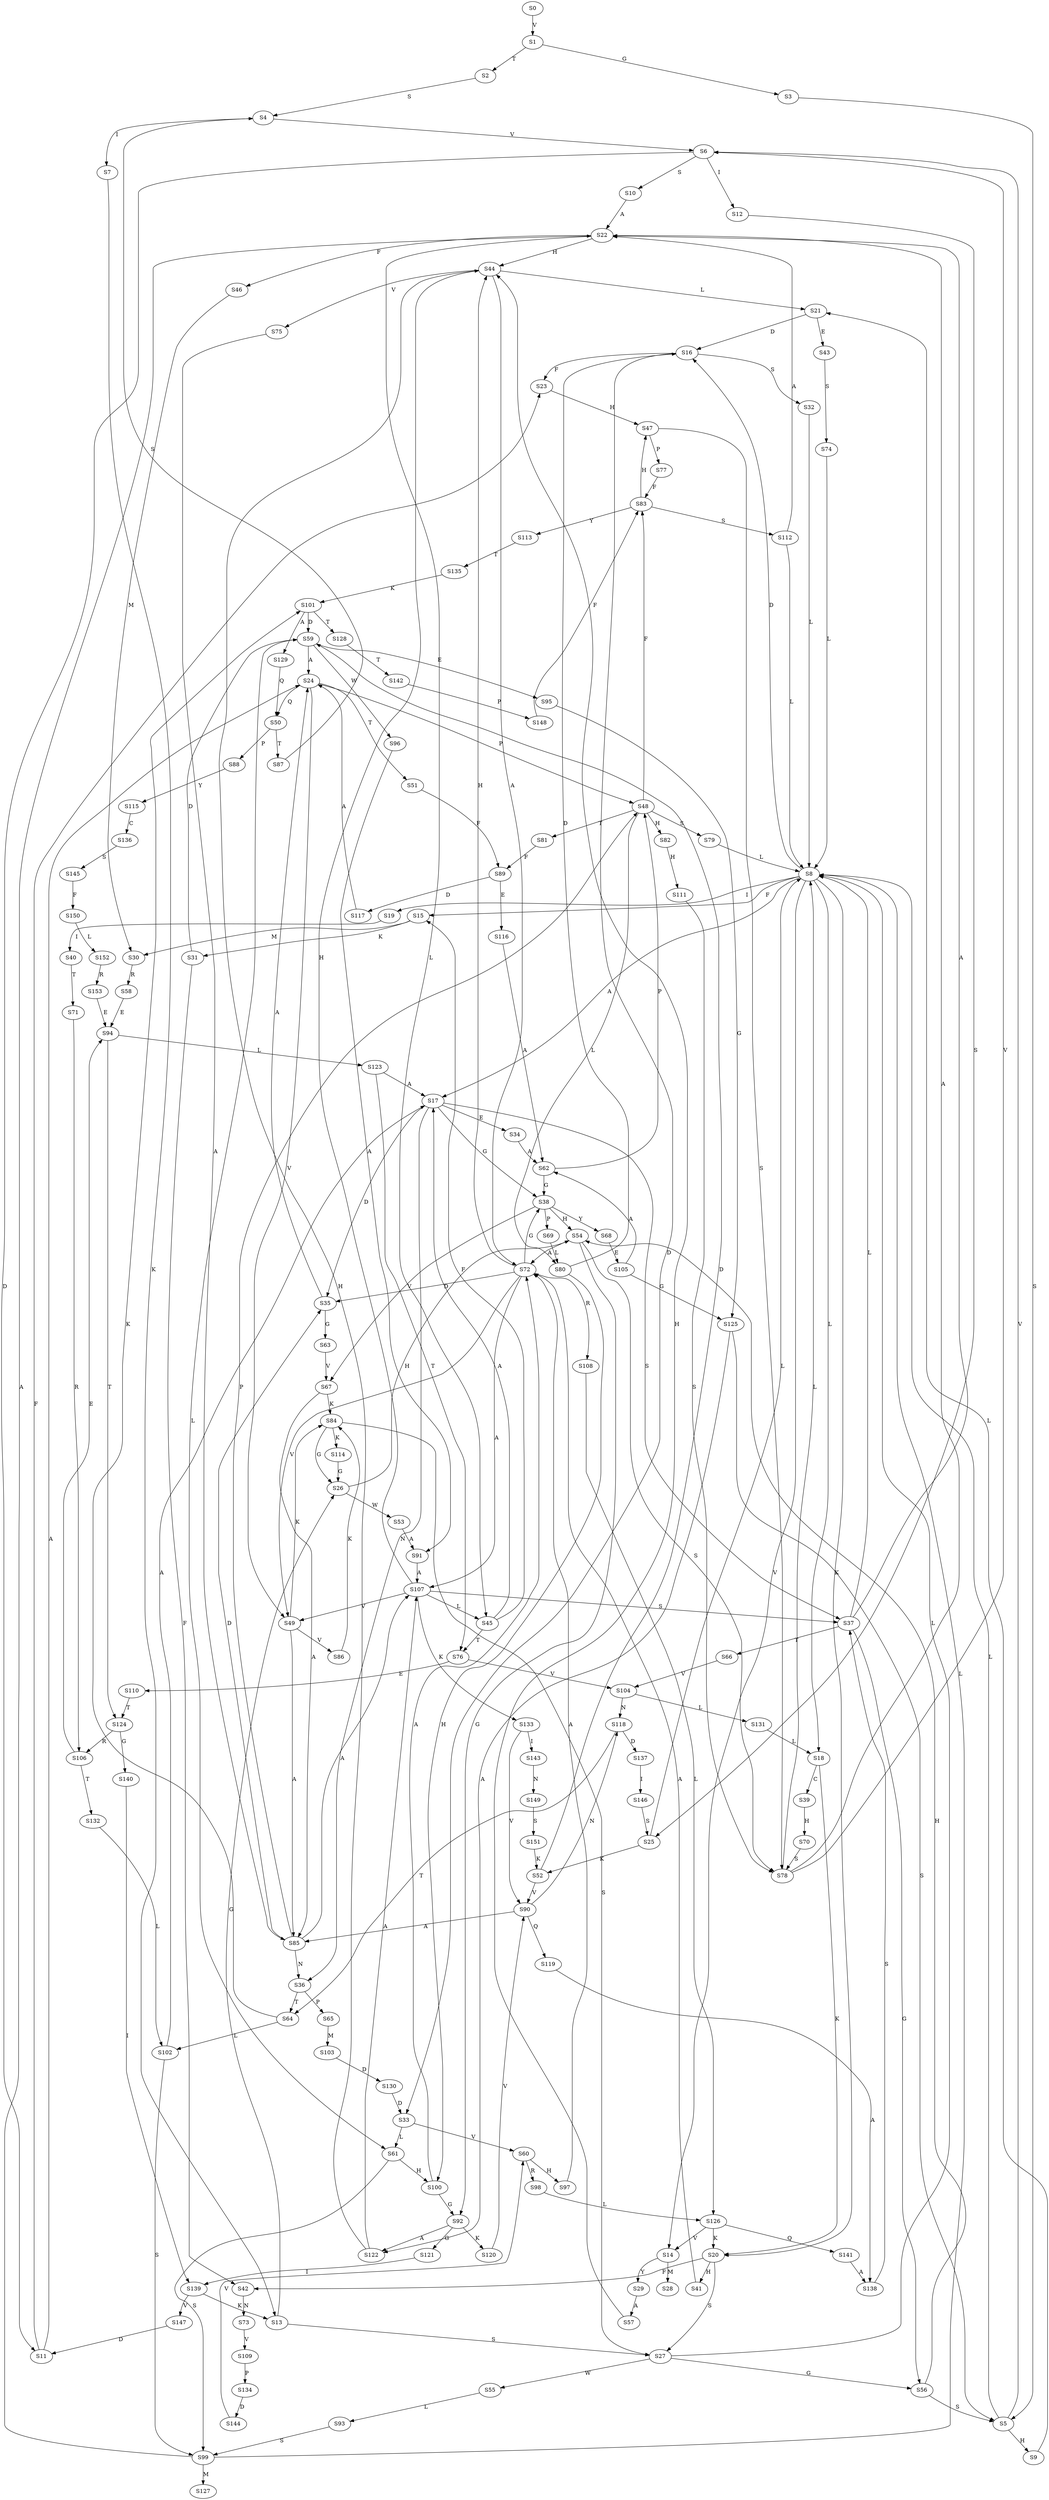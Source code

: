 strict digraph  {
	S0 -> S1 [ label = V ];
	S1 -> S2 [ label = T ];
	S1 -> S3 [ label = G ];
	S2 -> S4 [ label = S ];
	S3 -> S5 [ label = S ];
	S4 -> S6 [ label = V ];
	S4 -> S7 [ label = I ];
	S5 -> S8 [ label = L ];
	S5 -> S9 [ label = H ];
	S5 -> S6 [ label = V ];
	S6 -> S10 [ label = S ];
	S6 -> S11 [ label = D ];
	S6 -> S12 [ label = I ];
	S7 -> S13 [ label = K ];
	S8 -> S14 [ label = V ];
	S8 -> S15 [ label = F ];
	S8 -> S16 [ label = D ];
	S8 -> S17 [ label = A ];
	S8 -> S18 [ label = L ];
	S8 -> S19 [ label = I ];
	S8 -> S20 [ label = K ];
	S9 -> S21 [ label = L ];
	S10 -> S22 [ label = A ];
	S11 -> S23 [ label = F ];
	S11 -> S24 [ label = A ];
	S12 -> S25 [ label = S ];
	S13 -> S26 [ label = G ];
	S13 -> S27 [ label = S ];
	S14 -> S28 [ label = M ];
	S14 -> S29 [ label = Y ];
	S15 -> S30 [ label = M ];
	S15 -> S31 [ label = K ];
	S16 -> S23 [ label = F ];
	S16 -> S32 [ label = S ];
	S16 -> S33 [ label = D ];
	S17 -> S34 [ label = E ];
	S17 -> S35 [ label = D ];
	S17 -> S36 [ label = N ];
	S17 -> S37 [ label = S ];
	S17 -> S38 [ label = G ];
	S18 -> S20 [ label = K ];
	S18 -> S39 [ label = C ];
	S19 -> S40 [ label = I ];
	S20 -> S41 [ label = H ];
	S20 -> S42 [ label = F ];
	S20 -> S27 [ label = S ];
	S21 -> S16 [ label = D ];
	S21 -> S43 [ label = E ];
	S22 -> S44 [ label = H ];
	S22 -> S45 [ label = L ];
	S22 -> S46 [ label = F ];
	S23 -> S47 [ label = H ];
	S24 -> S48 [ label = P ];
	S24 -> S49 [ label = V ];
	S24 -> S50 [ label = Q ];
	S24 -> S51 [ label = T ];
	S25 -> S52 [ label = K ];
	S25 -> S8 [ label = L ];
	S26 -> S53 [ label = W ];
	S26 -> S54 [ label = H ];
	S27 -> S55 [ label = W ];
	S27 -> S56 [ label = G ];
	S27 -> S8 [ label = L ];
	S29 -> S57 [ label = A ];
	S30 -> S58 [ label = R ];
	S31 -> S59 [ label = D ];
	S31 -> S42 [ label = F ];
	S32 -> S8 [ label = L ];
	S33 -> S60 [ label = V ];
	S33 -> S61 [ label = L ];
	S34 -> S62 [ label = A ];
	S35 -> S24 [ label = A ];
	S35 -> S63 [ label = G ];
	S36 -> S64 [ label = T ];
	S36 -> S65 [ label = P ];
	S37 -> S56 [ label = G ];
	S37 -> S8 [ label = L ];
	S37 -> S22 [ label = A ];
	S37 -> S66 [ label = T ];
	S38 -> S67 [ label = V ];
	S38 -> S68 [ label = Y ];
	S38 -> S54 [ label = H ];
	S38 -> S69 [ label = P ];
	S39 -> S70 [ label = H ];
	S40 -> S71 [ label = T ];
	S41 -> S72 [ label = A ];
	S42 -> S73 [ label = N ];
	S43 -> S74 [ label = S ];
	S44 -> S72 [ label = A ];
	S44 -> S21 [ label = L ];
	S44 -> S75 [ label = V ];
	S45 -> S76 [ label = T ];
	S45 -> S15 [ label = F ];
	S45 -> S17 [ label = A ];
	S46 -> S30 [ label = M ];
	S47 -> S77 [ label = P ];
	S47 -> S78 [ label = S ];
	S48 -> S79 [ label = S ];
	S48 -> S80 [ label = L ];
	S48 -> S81 [ label = T ];
	S48 -> S82 [ label = H ];
	S48 -> S83 [ label = F ];
	S49 -> S84 [ label = K ];
	S49 -> S85 [ label = A ];
	S49 -> S86 [ label = V ];
	S50 -> S87 [ label = T ];
	S50 -> S88 [ label = P ];
	S51 -> S89 [ label = F ];
	S52 -> S59 [ label = D ];
	S52 -> S90 [ label = V ];
	S53 -> S91 [ label = A ];
	S54 -> S78 [ label = S ];
	S54 -> S92 [ label = G ];
	S54 -> S72 [ label = A ];
	S55 -> S93 [ label = L ];
	S56 -> S54 [ label = H ];
	S56 -> S5 [ label = S ];
	S57 -> S44 [ label = H ];
	S58 -> S94 [ label = E ];
	S59 -> S24 [ label = A ];
	S59 -> S61 [ label = L ];
	S59 -> S95 [ label = E ];
	S59 -> S96 [ label = W ];
	S60 -> S97 [ label = H ];
	S60 -> S98 [ label = R ];
	S61 -> S99 [ label = S ];
	S61 -> S100 [ label = H ];
	S62 -> S38 [ label = G ];
	S62 -> S48 [ label = P ];
	S63 -> S67 [ label = V ];
	S64 -> S101 [ label = K ];
	S64 -> S102 [ label = L ];
	S65 -> S103 [ label = M ];
	S66 -> S104 [ label = V ];
	S67 -> S84 [ label = K ];
	S67 -> S85 [ label = A ];
	S68 -> S105 [ label = E ];
	S69 -> S80 [ label = L ];
	S70 -> S78 [ label = S ];
	S71 -> S106 [ label = R ];
	S72 -> S38 [ label = G ];
	S72 -> S49 [ label = V ];
	S72 -> S44 [ label = H ];
	S72 -> S107 [ label = A ];
	S72 -> S108 [ label = R ];
	S72 -> S35 [ label = D ];
	S73 -> S109 [ label = V ];
	S74 -> S8 [ label = L ];
	S75 -> S85 [ label = A ];
	S76 -> S104 [ label = V ];
	S76 -> S110 [ label = E ];
	S77 -> S83 [ label = F ];
	S78 -> S8 [ label = L ];
	S78 -> S6 [ label = V ];
	S78 -> S22 [ label = A ];
	S79 -> S8 [ label = L ];
	S80 -> S100 [ label = H ];
	S80 -> S16 [ label = D ];
	S81 -> S89 [ label = F ];
	S82 -> S111 [ label = H ];
	S83 -> S112 [ label = S ];
	S83 -> S113 [ label = Y ];
	S83 -> S47 [ label = H ];
	S84 -> S26 [ label = G ];
	S84 -> S114 [ label = K ];
	S84 -> S27 [ label = S ];
	S85 -> S36 [ label = N ];
	S85 -> S48 [ label = P ];
	S85 -> S107 [ label = A ];
	S85 -> S35 [ label = D ];
	S86 -> S84 [ label = K ];
	S87 -> S4 [ label = S ];
	S88 -> S115 [ label = Y ];
	S89 -> S116 [ label = E ];
	S89 -> S117 [ label = D ];
	S90 -> S118 [ label = N ];
	S90 -> S119 [ label = Q ];
	S90 -> S85 [ label = A ];
	S91 -> S107 [ label = A ];
	S92 -> S120 [ label = K ];
	S92 -> S121 [ label = G ];
	S92 -> S122 [ label = A ];
	S93 -> S99 [ label = S ];
	S94 -> S123 [ label = L ];
	S94 -> S124 [ label = T ];
	S95 -> S125 [ label = G ];
	S96 -> S91 [ label = A ];
	S97 -> S72 [ label = A ];
	S98 -> S126 [ label = L ];
	S99 -> S22 [ label = A ];
	S99 -> S127 [ label = M ];
	S99 -> S8 [ label = L ];
	S100 -> S72 [ label = A ];
	S100 -> S92 [ label = G ];
	S101 -> S59 [ label = D ];
	S101 -> S128 [ label = T ];
	S101 -> S129 [ label = A ];
	S102 -> S17 [ label = A ];
	S102 -> S99 [ label = S ];
	S103 -> S130 [ label = D ];
	S104 -> S131 [ label = L ];
	S104 -> S118 [ label = N ];
	S105 -> S125 [ label = G ];
	S105 -> S62 [ label = A ];
	S106 -> S132 [ label = T ];
	S106 -> S94 [ label = E ];
	S107 -> S133 [ label = K ];
	S107 -> S45 [ label = L ];
	S107 -> S37 [ label = S ];
	S107 -> S49 [ label = V ];
	S107 -> S44 [ label = H ];
	S108 -> S126 [ label = L ];
	S109 -> S134 [ label = P ];
	S110 -> S124 [ label = T ];
	S111 -> S78 [ label = S ];
	S112 -> S8 [ label = L ];
	S112 -> S22 [ label = A ];
	S113 -> S135 [ label = T ];
	S114 -> S26 [ label = G ];
	S115 -> S136 [ label = C ];
	S116 -> S62 [ label = A ];
	S117 -> S24 [ label = A ];
	S118 -> S64 [ label = T ];
	S118 -> S137 [ label = D ];
	S119 -> S138 [ label = A ];
	S120 -> S90 [ label = V ];
	S121 -> S139 [ label = I ];
	S122 -> S44 [ label = H ];
	S122 -> S107 [ label = A ];
	S123 -> S17 [ label = A ];
	S123 -> S76 [ label = T ];
	S124 -> S106 [ label = R ];
	S124 -> S140 [ label = G ];
	S125 -> S122 [ label = A ];
	S125 -> S5 [ label = S ];
	S126 -> S20 [ label = K ];
	S126 -> S141 [ label = Q ];
	S126 -> S14 [ label = V ];
	S128 -> S142 [ label = T ];
	S129 -> S50 [ label = Q ];
	S130 -> S33 [ label = D ];
	S131 -> S18 [ label = L ];
	S132 -> S102 [ label = L ];
	S133 -> S90 [ label = V ];
	S133 -> S143 [ label = I ];
	S134 -> S144 [ label = D ];
	S135 -> S101 [ label = K ];
	S136 -> S145 [ label = S ];
	S137 -> S146 [ label = I ];
	S138 -> S37 [ label = S ];
	S139 -> S13 [ label = K ];
	S139 -> S147 [ label = V ];
	S140 -> S139 [ label = I ];
	S141 -> S138 [ label = A ];
	S142 -> S148 [ label = P ];
	S143 -> S149 [ label = N ];
	S144 -> S60 [ label = V ];
	S145 -> S150 [ label = F ];
	S146 -> S25 [ label = S ];
	S147 -> S11 [ label = D ];
	S148 -> S83 [ label = F ];
	S149 -> S151 [ label = S ];
	S150 -> S152 [ label = L ];
	S151 -> S52 [ label = K ];
	S152 -> S153 [ label = R ];
	S153 -> S94 [ label = E ];
}

